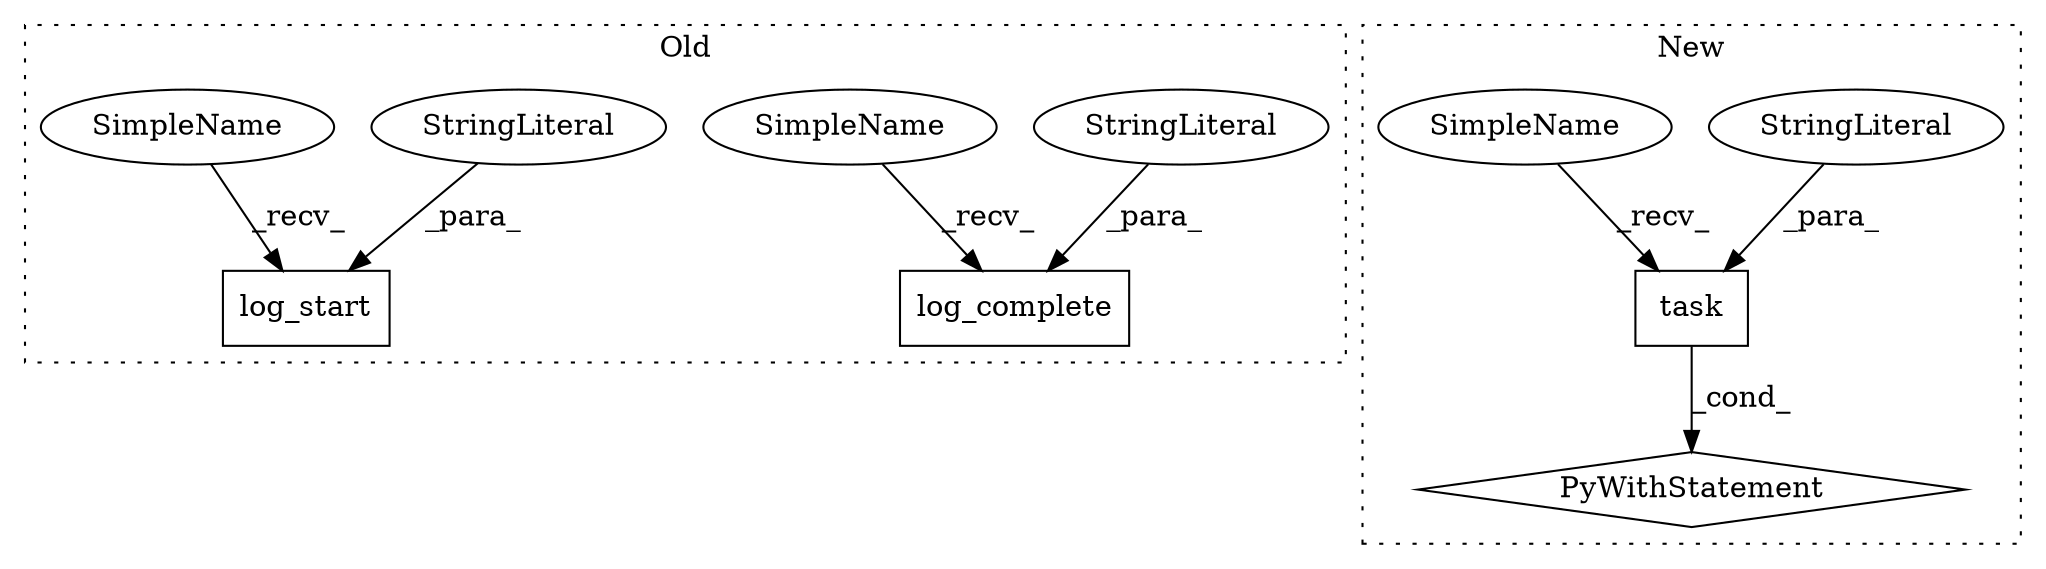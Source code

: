 digraph G {
subgraph cluster0 {
1 [label="log_start" a="32" s="17255,17276" l="10,1" shape="box"];
3 [label="log_complete" a="32" s="17462,17486" l="13,1" shape="box"];
5 [label="StringLiteral" a="45" s="17265" l="11" shape="ellipse"];
6 [label="StringLiteral" a="45" s="17475" l="11" shape="ellipse"];
8 [label="SimpleName" a="42" s="17451" l="10" shape="ellipse"];
9 [label="SimpleName" a="42" s="17244" l="10" shape="ellipse"];
label = "Old";
style="dotted";
}
subgraph cluster1 {
2 [label="task" a="32" s="17113,17129" l="5,1" shape="box"];
4 [label="PyWithStatement" a="104" s="17095,17130" l="10,2" shape="diamond"];
7 [label="StringLiteral" a="45" s="17118" l="11" shape="ellipse"];
10 [label="SimpleName" a="42" s="17105" l="7" shape="ellipse"];
label = "New";
style="dotted";
}
2 -> 4 [label="_cond_"];
5 -> 1 [label="_para_"];
6 -> 3 [label="_para_"];
7 -> 2 [label="_para_"];
8 -> 3 [label="_recv_"];
9 -> 1 [label="_recv_"];
10 -> 2 [label="_recv_"];
}